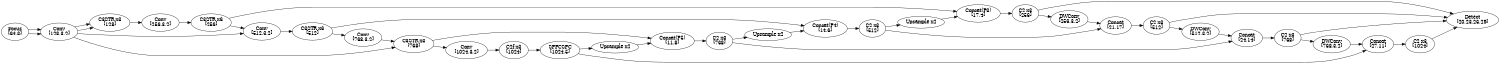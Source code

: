 // YOLOv8m 改进结构
digraph {
	rankdir=LR size=10
	0 [label="Focus
[64,3]"]
	1 [label="Conv
[128,3,2]"]
	2 [label="C3STR x3
[128]"]
	3 [label="Conv
[256,3,2]"]
	4 [label="C3STR x6
[256]"]
	5 [label="Conv
[512,3,2]"]
	6 [label="C3STR x6
[512]"]
	7 [label="Conv
[768,3,2]"]
	8 [label="C3STR x3
[768]"]
	9 [label="Conv
[1024,3,2]"]
	10 [label="C2f x3
[1024]"]
	11 [label="SPPCSPC
[1024,5]"]
	12 [label="Upsample x2"]
	13 [label="Concat(P5)
[11,8]"]
	14 [label="C2 x3
[768]"]
	15 [label="Upsample x2"]
	16 [label="Concat(P4)
[14,6]"]
	17 [label="C2 x3
[512]"]
	18 [label="Upsample x2"]
	19 [label="Concat(P3)
[17,4]"]
	20 [label="C2 x3
[256]"]
	21 [label="DWConv
[256,3,2]"]
	22 [label="Concat
[21,17]"]
	23 [label="C2 x3
[512]"]
	24 [label="DWConv
[512,3,2]"]
	25 [label="Concat
[24,14]"]
	26 [label="C2 x3
[768]"]
	27 [label="DWConv
[768,3,2]"]
	28 [label="Concat
[27,11]"]
	29 [label="C2 x3
[1024]"]
	30 [label="Detect
[20,23,26,29]"]
	0 -> 1
	1 -> 2
	1 -> 5
	1 -> 8
	0 -> 1
	1 -> 2
	2 -> 3
	3 -> 4
	4 -> 5
	5 -> 6
	6 -> 7
	7 -> 8
	8 -> 9
	9 -> 10
	10 -> 11
	11 -> 12
	8 -> 13
	12 -> 13
	13 -> 14
	14 -> 15
	6 -> 16
	15 -> 16
	16 -> 17
	17 -> 18
	4 -> 19
	18 -> 19
	19 -> 20
	20 -> 21
	21 -> 22
	17 -> 22
	22 -> 23
	23 -> 24
	14 -> 25
	24 -> 25
	25 -> 26
	26 -> 27
	27 -> 28
	11 -> 28
	28 -> 29
	20 -> 30
	23 -> 30
	26 -> 30
	29 -> 30
}
